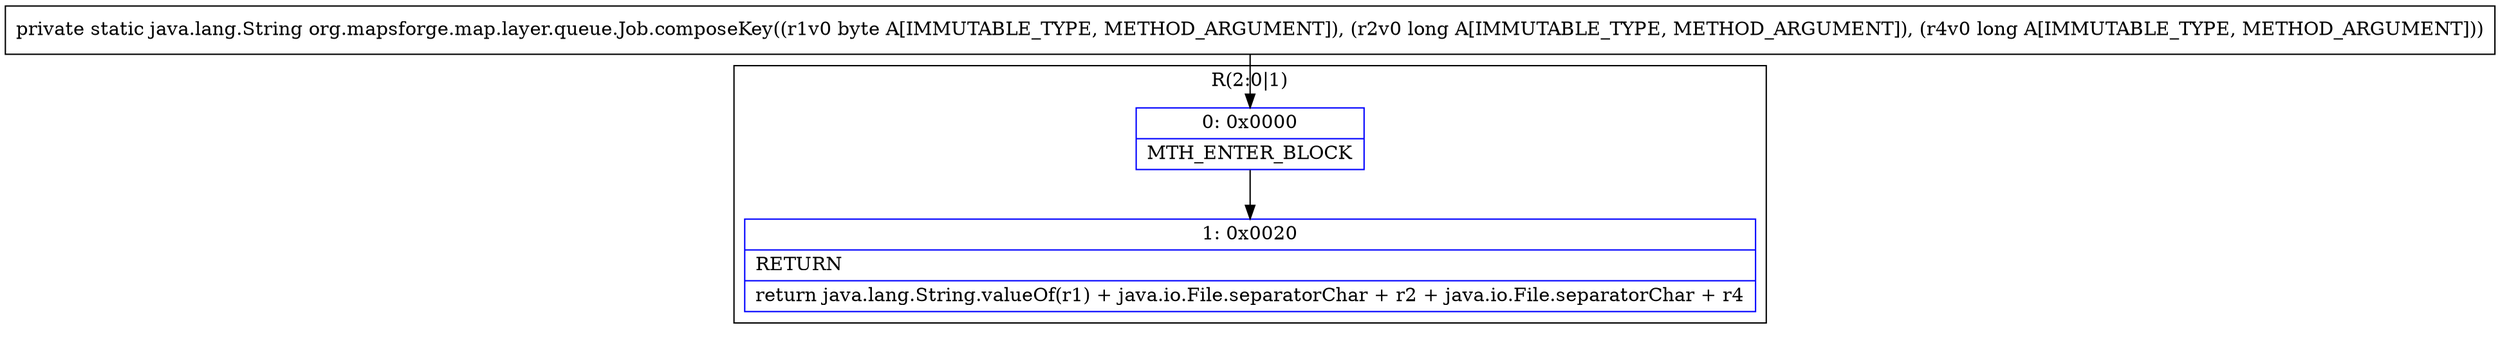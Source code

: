 digraph "CFG fororg.mapsforge.map.layer.queue.Job.composeKey(BJJ)Ljava\/lang\/String;" {
subgraph cluster_Region_1189353051 {
label = "R(2:0|1)";
node [shape=record,color=blue];
Node_0 [shape=record,label="{0\:\ 0x0000|MTH_ENTER_BLOCK\l}"];
Node_1 [shape=record,label="{1\:\ 0x0020|RETURN\l|return java.lang.String.valueOf(r1) + java.io.File.separatorChar + r2 + java.io.File.separatorChar + r4\l}"];
}
MethodNode[shape=record,label="{private static java.lang.String org.mapsforge.map.layer.queue.Job.composeKey((r1v0 byte A[IMMUTABLE_TYPE, METHOD_ARGUMENT]), (r2v0 long A[IMMUTABLE_TYPE, METHOD_ARGUMENT]), (r4v0 long A[IMMUTABLE_TYPE, METHOD_ARGUMENT])) }"];
MethodNode -> Node_0;
Node_0 -> Node_1;
}

